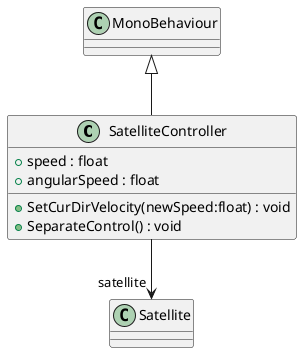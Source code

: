 @startuml
class SatelliteController {
    + speed : float
    + angularSpeed : float
    + SetCurDirVelocity(newSpeed:float) : void
    + SeparateControl() : void
}
MonoBehaviour <|-- SatelliteController
SatelliteController --> "satellite" Satellite
@enduml
